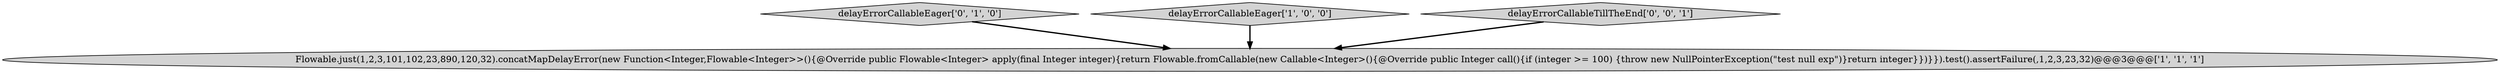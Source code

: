 digraph {
0 [style = filled, label = "Flowable.just(1,2,3,101,102,23,890,120,32).concatMapDelayError(new Function<Integer,Flowable<Integer>>(){@Override public Flowable<Integer> apply(final Integer integer){return Flowable.fromCallable(new Callable<Integer>(){@Override public Integer call(){if (integer >= 100) {throw new NullPointerException(\"test null exp\")}return integer}})}}).test().assertFailure(,1,2,3,23,32)@@@3@@@['1', '1', '1']", fillcolor = lightgray, shape = ellipse image = "AAA0AAABBB1BBB"];
2 [style = filled, label = "delayErrorCallableEager['0', '1', '0']", fillcolor = lightgray, shape = diamond image = "AAA0AAABBB2BBB"];
1 [style = filled, label = "delayErrorCallableEager['1', '0', '0']", fillcolor = lightgray, shape = diamond image = "AAA0AAABBB1BBB"];
3 [style = filled, label = "delayErrorCallableTillTheEnd['0', '0', '1']", fillcolor = lightgray, shape = diamond image = "AAA0AAABBB3BBB"];
2->0 [style = bold, label=""];
3->0 [style = bold, label=""];
1->0 [style = bold, label=""];
}
